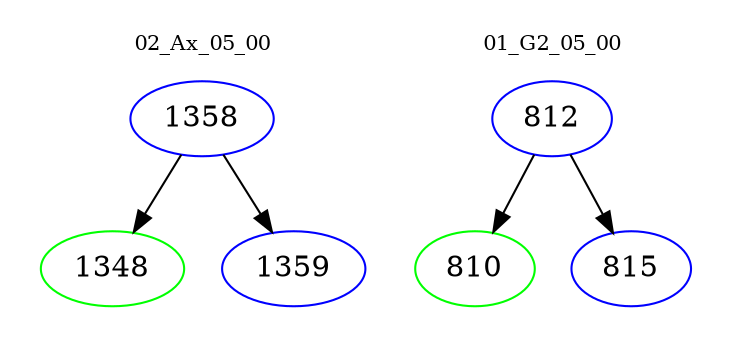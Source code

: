 digraph{
subgraph cluster_0 {
color = white
label = "02_Ax_05_00";
fontsize=10;
T0_1358 [label="1358", color="blue"]
T0_1358 -> T0_1348 [color="black"]
T0_1348 [label="1348", color="green"]
T0_1358 -> T0_1359 [color="black"]
T0_1359 [label="1359", color="blue"]
}
subgraph cluster_1 {
color = white
label = "01_G2_05_00";
fontsize=10;
T1_812 [label="812", color="blue"]
T1_812 -> T1_810 [color="black"]
T1_810 [label="810", color="green"]
T1_812 -> T1_815 [color="black"]
T1_815 [label="815", color="blue"]
}
}
